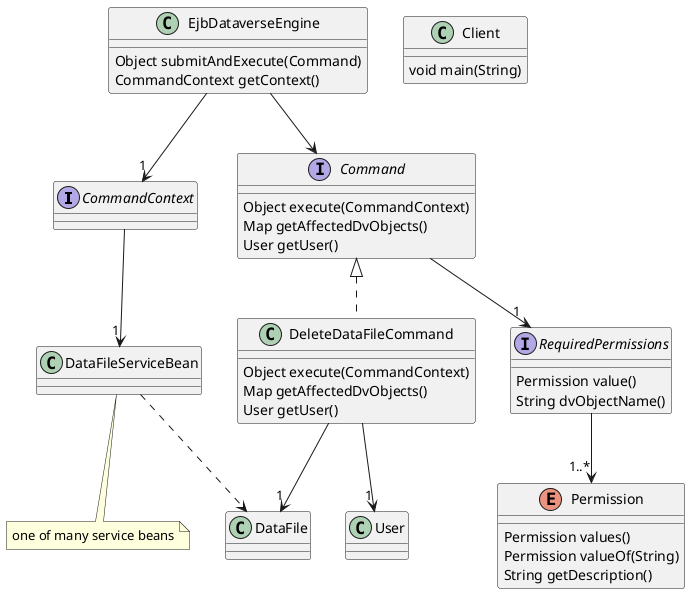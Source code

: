 @startuml

' definitions
' -----------

' package "com.greptilian.javaone2014bof5619.dataverse"
interface CommandContext
enum Permission
class DataFile
interface RequiredPermissions
interface Command
class EjbDataverseEngine
class Client
class DeleteDataFileCommand
class DataFileServiceBean
note "one of many service beans" as Note1
DataFileServiceBean .. Note1
class User
' end package

CommandContext  --> "1" DataFileServiceBean
RequiredPermissions  --> "1..*" Permission
Command  --> "1" RequiredPermissions
EjbDataverseEngine  -->  Command
DataFileServiceBean  ..>  DataFile
' content
' -------

' Permission:
Permission : Permission values()
Permission : Permission valueOf(String)
Permission : String getDescription()

' DataFileServiceBean:

' DeleteDataFileCommand:
Command <|.. DeleteDataFileCommand
DeleteDataFileCommand --> "1" User
DeleteDataFileCommand --> "1" DataFile
DeleteDataFileCommand : Object execute(CommandContext)
DeleteDataFileCommand : Map getAffectedDvObjects()
DeleteDataFileCommand : User getUser()

' EjbDataverseEngine:
EjbDataverseEngine --> "1" CommandContext
EjbDataverseEngine : Object submitAndExecute(Command)
EjbDataverseEngine : CommandContext getContext()

' RequiredPermissions:
RequiredPermissions : Permission value()
RequiredPermissions : String dvObjectName()

' Command:
Command : Object execute(CommandContext)
Command : Map getAffectedDvObjects()
Command : User getUser()

' User:

' CommandContext:

' Client:
Client : void main(String)

' DataFile:

@enduml
